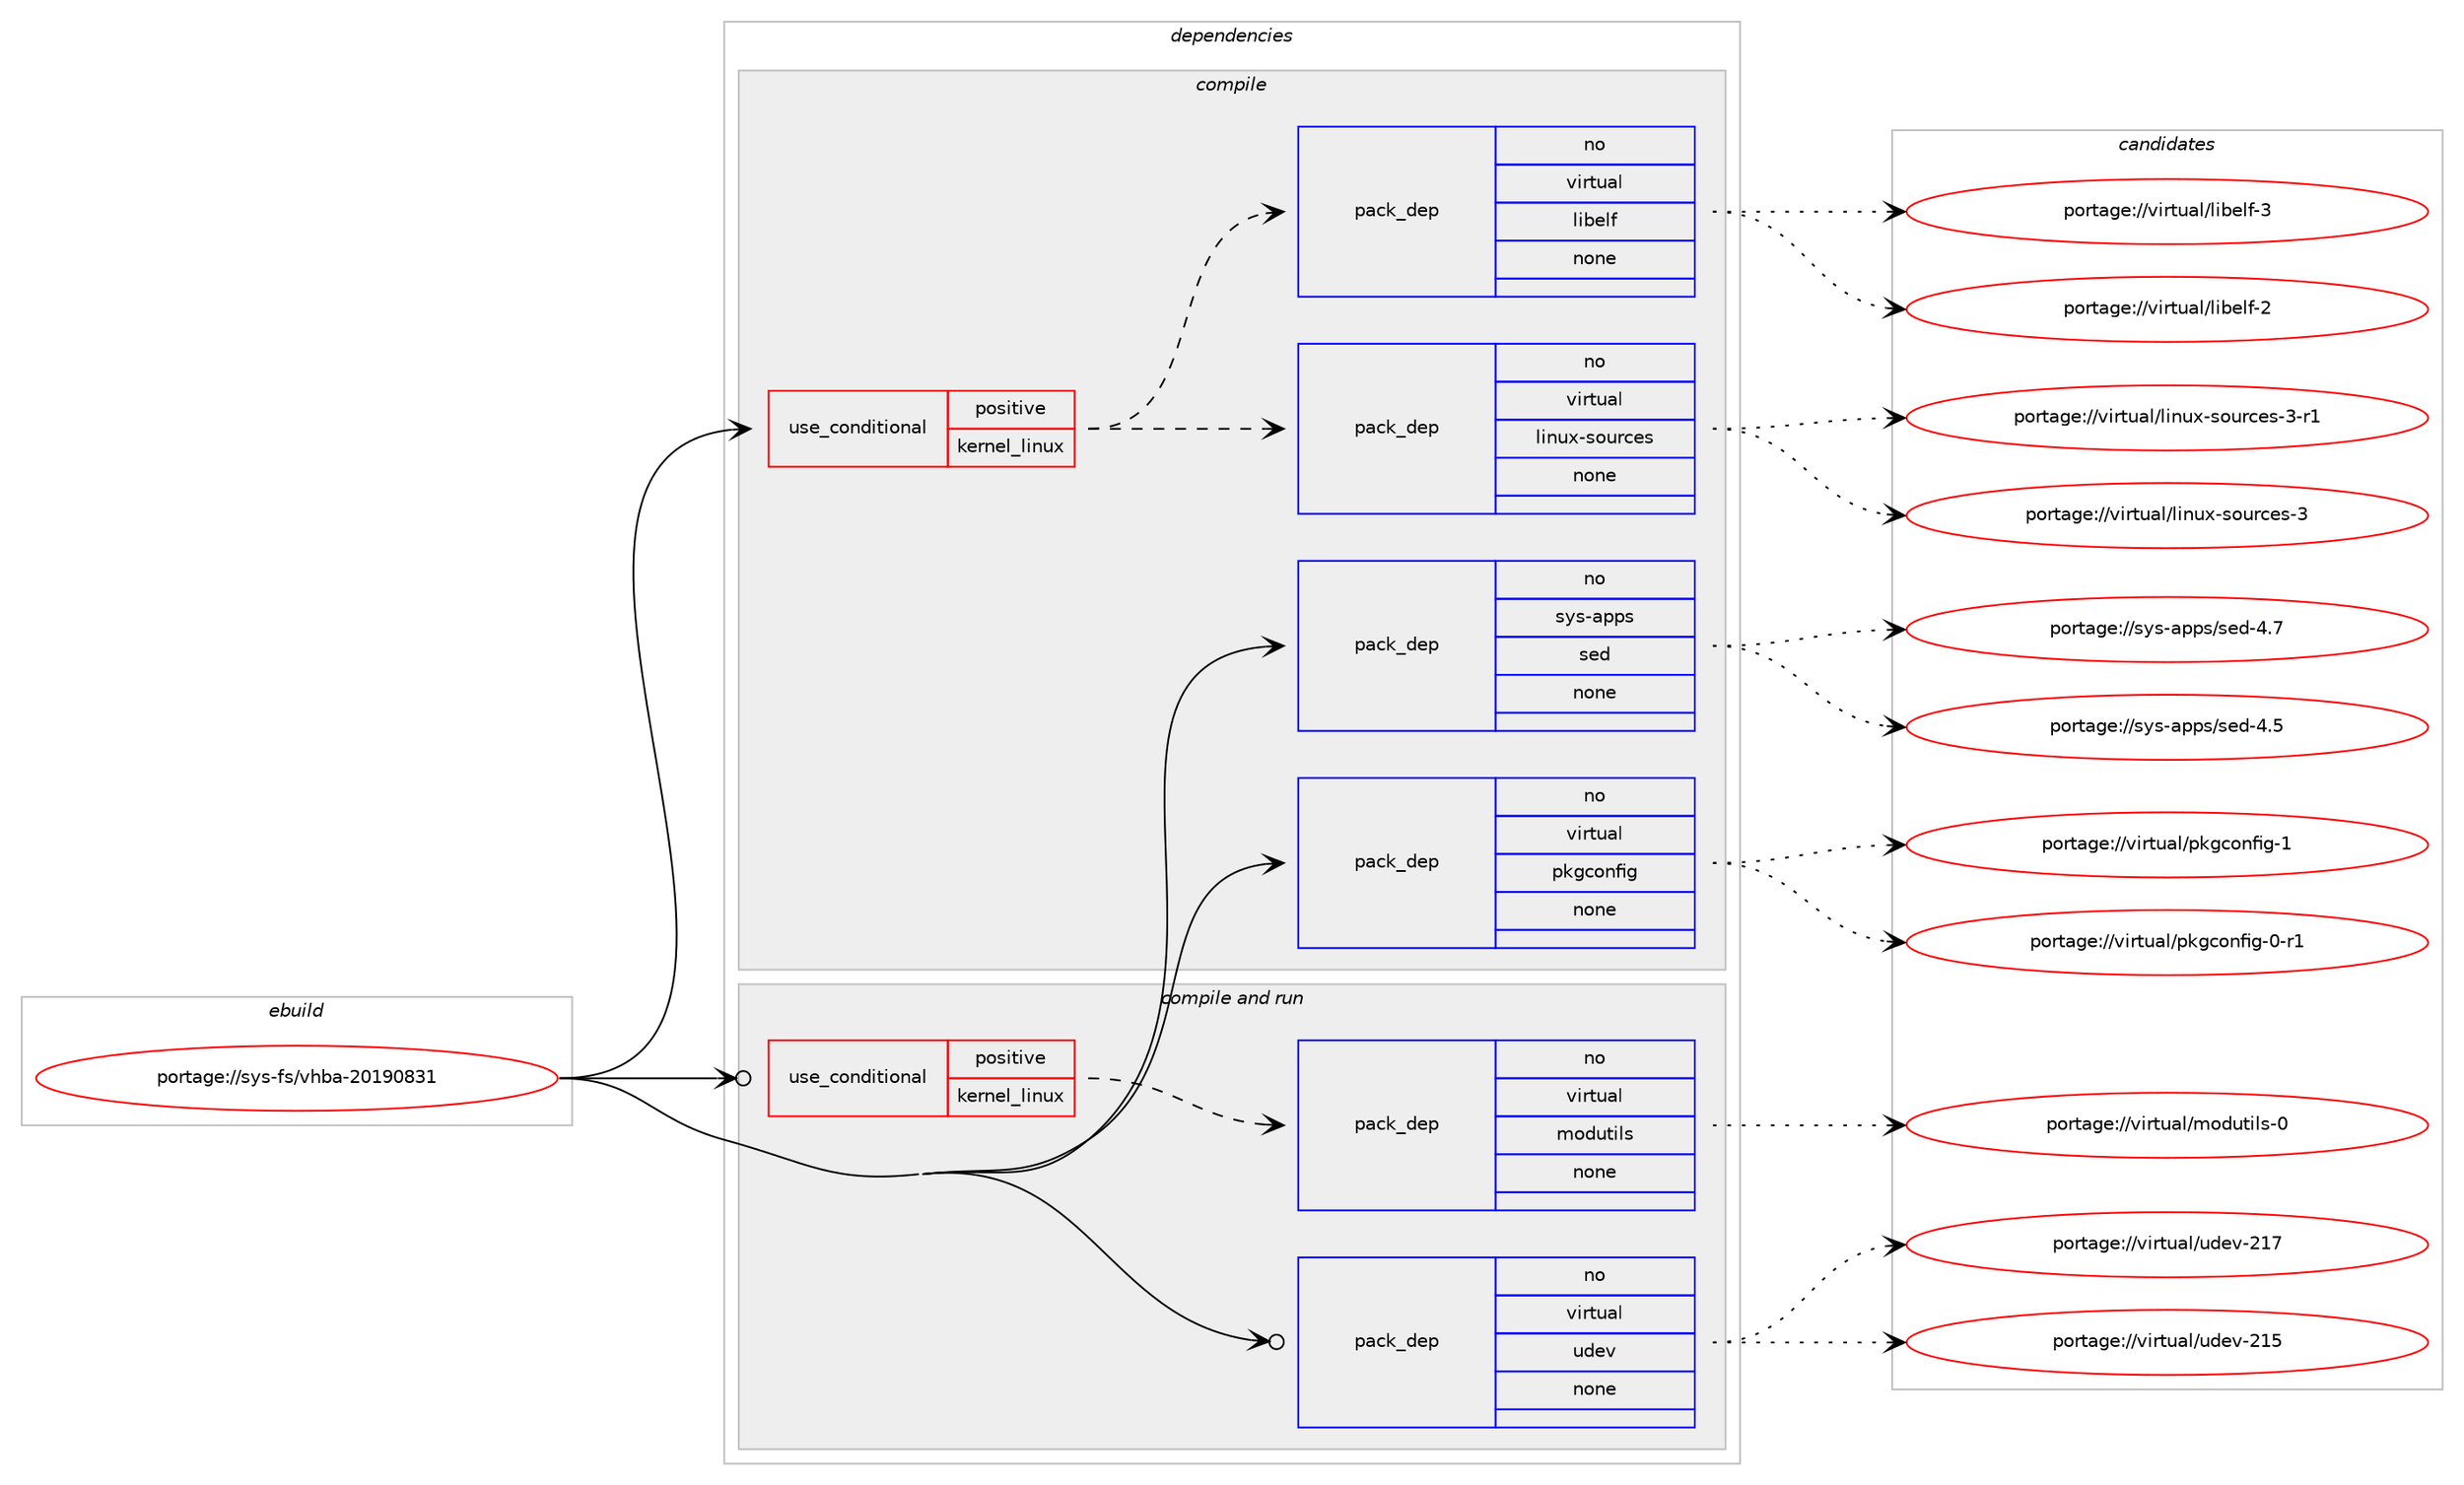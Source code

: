 digraph prolog {

# *************
# Graph options
# *************

newrank=true;
concentrate=true;
compound=true;
graph [rankdir=LR,fontname=Helvetica,fontsize=10,ranksep=1.5];#, ranksep=2.5, nodesep=0.2];
edge  [arrowhead=vee];
node  [fontname=Helvetica,fontsize=10];

# **********
# The ebuild
# **********

subgraph cluster_leftcol {
color=gray;
rank=same;
label=<<i>ebuild</i>>;
id [label="portage://sys-fs/vhba-20190831", color=red, width=4, href="../sys-fs/vhba-20190831.svg"];
}

# ****************
# The dependencies
# ****************

subgraph cluster_midcol {
color=gray;
label=<<i>dependencies</i>>;
subgraph cluster_compile {
fillcolor="#eeeeee";
style=filled;
label=<<i>compile</i>>;
subgraph cond103294 {
dependency426743 [label=<<TABLE BORDER="0" CELLBORDER="1" CELLSPACING="0" CELLPADDING="4"><TR><TD ROWSPAN="3" CELLPADDING="10">use_conditional</TD></TR><TR><TD>positive</TD></TR><TR><TD>kernel_linux</TD></TR></TABLE>>, shape=none, color=red];
subgraph pack316297 {
dependency426744 [label=<<TABLE BORDER="0" CELLBORDER="1" CELLSPACING="0" CELLPADDING="4" WIDTH="220"><TR><TD ROWSPAN="6" CELLPADDING="30">pack_dep</TD></TR><TR><TD WIDTH="110">no</TD></TR><TR><TD>virtual</TD></TR><TR><TD>linux-sources</TD></TR><TR><TD>none</TD></TR><TR><TD></TD></TR></TABLE>>, shape=none, color=blue];
}
dependency426743:e -> dependency426744:w [weight=20,style="dashed",arrowhead="vee"];
subgraph pack316298 {
dependency426745 [label=<<TABLE BORDER="0" CELLBORDER="1" CELLSPACING="0" CELLPADDING="4" WIDTH="220"><TR><TD ROWSPAN="6" CELLPADDING="30">pack_dep</TD></TR><TR><TD WIDTH="110">no</TD></TR><TR><TD>virtual</TD></TR><TR><TD>libelf</TD></TR><TR><TD>none</TD></TR><TR><TD></TD></TR></TABLE>>, shape=none, color=blue];
}
dependency426743:e -> dependency426745:w [weight=20,style="dashed",arrowhead="vee"];
}
id:e -> dependency426743:w [weight=20,style="solid",arrowhead="vee"];
subgraph pack316299 {
dependency426746 [label=<<TABLE BORDER="0" CELLBORDER="1" CELLSPACING="0" CELLPADDING="4" WIDTH="220"><TR><TD ROWSPAN="6" CELLPADDING="30">pack_dep</TD></TR><TR><TD WIDTH="110">no</TD></TR><TR><TD>sys-apps</TD></TR><TR><TD>sed</TD></TR><TR><TD>none</TD></TR><TR><TD></TD></TR></TABLE>>, shape=none, color=blue];
}
id:e -> dependency426746:w [weight=20,style="solid",arrowhead="vee"];
subgraph pack316300 {
dependency426747 [label=<<TABLE BORDER="0" CELLBORDER="1" CELLSPACING="0" CELLPADDING="4" WIDTH="220"><TR><TD ROWSPAN="6" CELLPADDING="30">pack_dep</TD></TR><TR><TD WIDTH="110">no</TD></TR><TR><TD>virtual</TD></TR><TR><TD>pkgconfig</TD></TR><TR><TD>none</TD></TR><TR><TD></TD></TR></TABLE>>, shape=none, color=blue];
}
id:e -> dependency426747:w [weight=20,style="solid",arrowhead="vee"];
}
subgraph cluster_compileandrun {
fillcolor="#eeeeee";
style=filled;
label=<<i>compile and run</i>>;
subgraph cond103295 {
dependency426748 [label=<<TABLE BORDER="0" CELLBORDER="1" CELLSPACING="0" CELLPADDING="4"><TR><TD ROWSPAN="3" CELLPADDING="10">use_conditional</TD></TR><TR><TD>positive</TD></TR><TR><TD>kernel_linux</TD></TR></TABLE>>, shape=none, color=red];
subgraph pack316301 {
dependency426749 [label=<<TABLE BORDER="0" CELLBORDER="1" CELLSPACING="0" CELLPADDING="4" WIDTH="220"><TR><TD ROWSPAN="6" CELLPADDING="30">pack_dep</TD></TR><TR><TD WIDTH="110">no</TD></TR><TR><TD>virtual</TD></TR><TR><TD>modutils</TD></TR><TR><TD>none</TD></TR><TR><TD></TD></TR></TABLE>>, shape=none, color=blue];
}
dependency426748:e -> dependency426749:w [weight=20,style="dashed",arrowhead="vee"];
}
id:e -> dependency426748:w [weight=20,style="solid",arrowhead="odotvee"];
subgraph pack316302 {
dependency426750 [label=<<TABLE BORDER="0" CELLBORDER="1" CELLSPACING="0" CELLPADDING="4" WIDTH="220"><TR><TD ROWSPAN="6" CELLPADDING="30">pack_dep</TD></TR><TR><TD WIDTH="110">no</TD></TR><TR><TD>virtual</TD></TR><TR><TD>udev</TD></TR><TR><TD>none</TD></TR><TR><TD></TD></TR></TABLE>>, shape=none, color=blue];
}
id:e -> dependency426750:w [weight=20,style="solid",arrowhead="odotvee"];
}
subgraph cluster_run {
fillcolor="#eeeeee";
style=filled;
label=<<i>run</i>>;
}
}

# **************
# The candidates
# **************

subgraph cluster_choices {
rank=same;
color=gray;
label=<<i>candidates</i>>;

subgraph choice316297 {
color=black;
nodesep=1;
choiceportage118105114116117971084710810511011712045115111117114991011154551 [label="portage://virtual/linux-sources-3", color=red, width=4,href="../virtual/linux-sources-3.svg"];
choiceportage1181051141161179710847108105110117120451151111171149910111545514511449 [label="portage://virtual/linux-sources-3-r1", color=red, width=4,href="../virtual/linux-sources-3-r1.svg"];
dependency426744:e -> choiceportage118105114116117971084710810511011712045115111117114991011154551:w [style=dotted,weight="100"];
dependency426744:e -> choiceportage1181051141161179710847108105110117120451151111171149910111545514511449:w [style=dotted,weight="100"];
}
subgraph choice316298 {
color=black;
nodesep=1;
choiceportage1181051141161179710847108105981011081024550 [label="portage://virtual/libelf-2", color=red, width=4,href="../virtual/libelf-2.svg"];
choiceportage1181051141161179710847108105981011081024551 [label="portage://virtual/libelf-3", color=red, width=4,href="../virtual/libelf-3.svg"];
dependency426745:e -> choiceportage1181051141161179710847108105981011081024550:w [style=dotted,weight="100"];
dependency426745:e -> choiceportage1181051141161179710847108105981011081024551:w [style=dotted,weight="100"];
}
subgraph choice316299 {
color=black;
nodesep=1;
choiceportage11512111545971121121154711510110045524653 [label="portage://sys-apps/sed-4.5", color=red, width=4,href="../sys-apps/sed-4.5.svg"];
choiceportage11512111545971121121154711510110045524655 [label="portage://sys-apps/sed-4.7", color=red, width=4,href="../sys-apps/sed-4.7.svg"];
dependency426746:e -> choiceportage11512111545971121121154711510110045524653:w [style=dotted,weight="100"];
dependency426746:e -> choiceportage11512111545971121121154711510110045524655:w [style=dotted,weight="100"];
}
subgraph choice316300 {
color=black;
nodesep=1;
choiceportage11810511411611797108471121071039911111010210510345484511449 [label="portage://virtual/pkgconfig-0-r1", color=red, width=4,href="../virtual/pkgconfig-0-r1.svg"];
choiceportage1181051141161179710847112107103991111101021051034549 [label="portage://virtual/pkgconfig-1", color=red, width=4,href="../virtual/pkgconfig-1.svg"];
dependency426747:e -> choiceportage11810511411611797108471121071039911111010210510345484511449:w [style=dotted,weight="100"];
dependency426747:e -> choiceportage1181051141161179710847112107103991111101021051034549:w [style=dotted,weight="100"];
}
subgraph choice316301 {
color=black;
nodesep=1;
choiceportage11810511411611797108471091111001171161051081154548 [label="portage://virtual/modutils-0", color=red, width=4,href="../virtual/modutils-0.svg"];
dependency426749:e -> choiceportage11810511411611797108471091111001171161051081154548:w [style=dotted,weight="100"];
}
subgraph choice316302 {
color=black;
nodesep=1;
choiceportage118105114116117971084711710010111845504953 [label="portage://virtual/udev-215", color=red, width=4,href="../virtual/udev-215.svg"];
choiceportage118105114116117971084711710010111845504955 [label="portage://virtual/udev-217", color=red, width=4,href="../virtual/udev-217.svg"];
dependency426750:e -> choiceportage118105114116117971084711710010111845504953:w [style=dotted,weight="100"];
dependency426750:e -> choiceportage118105114116117971084711710010111845504955:w [style=dotted,weight="100"];
}
}

}
